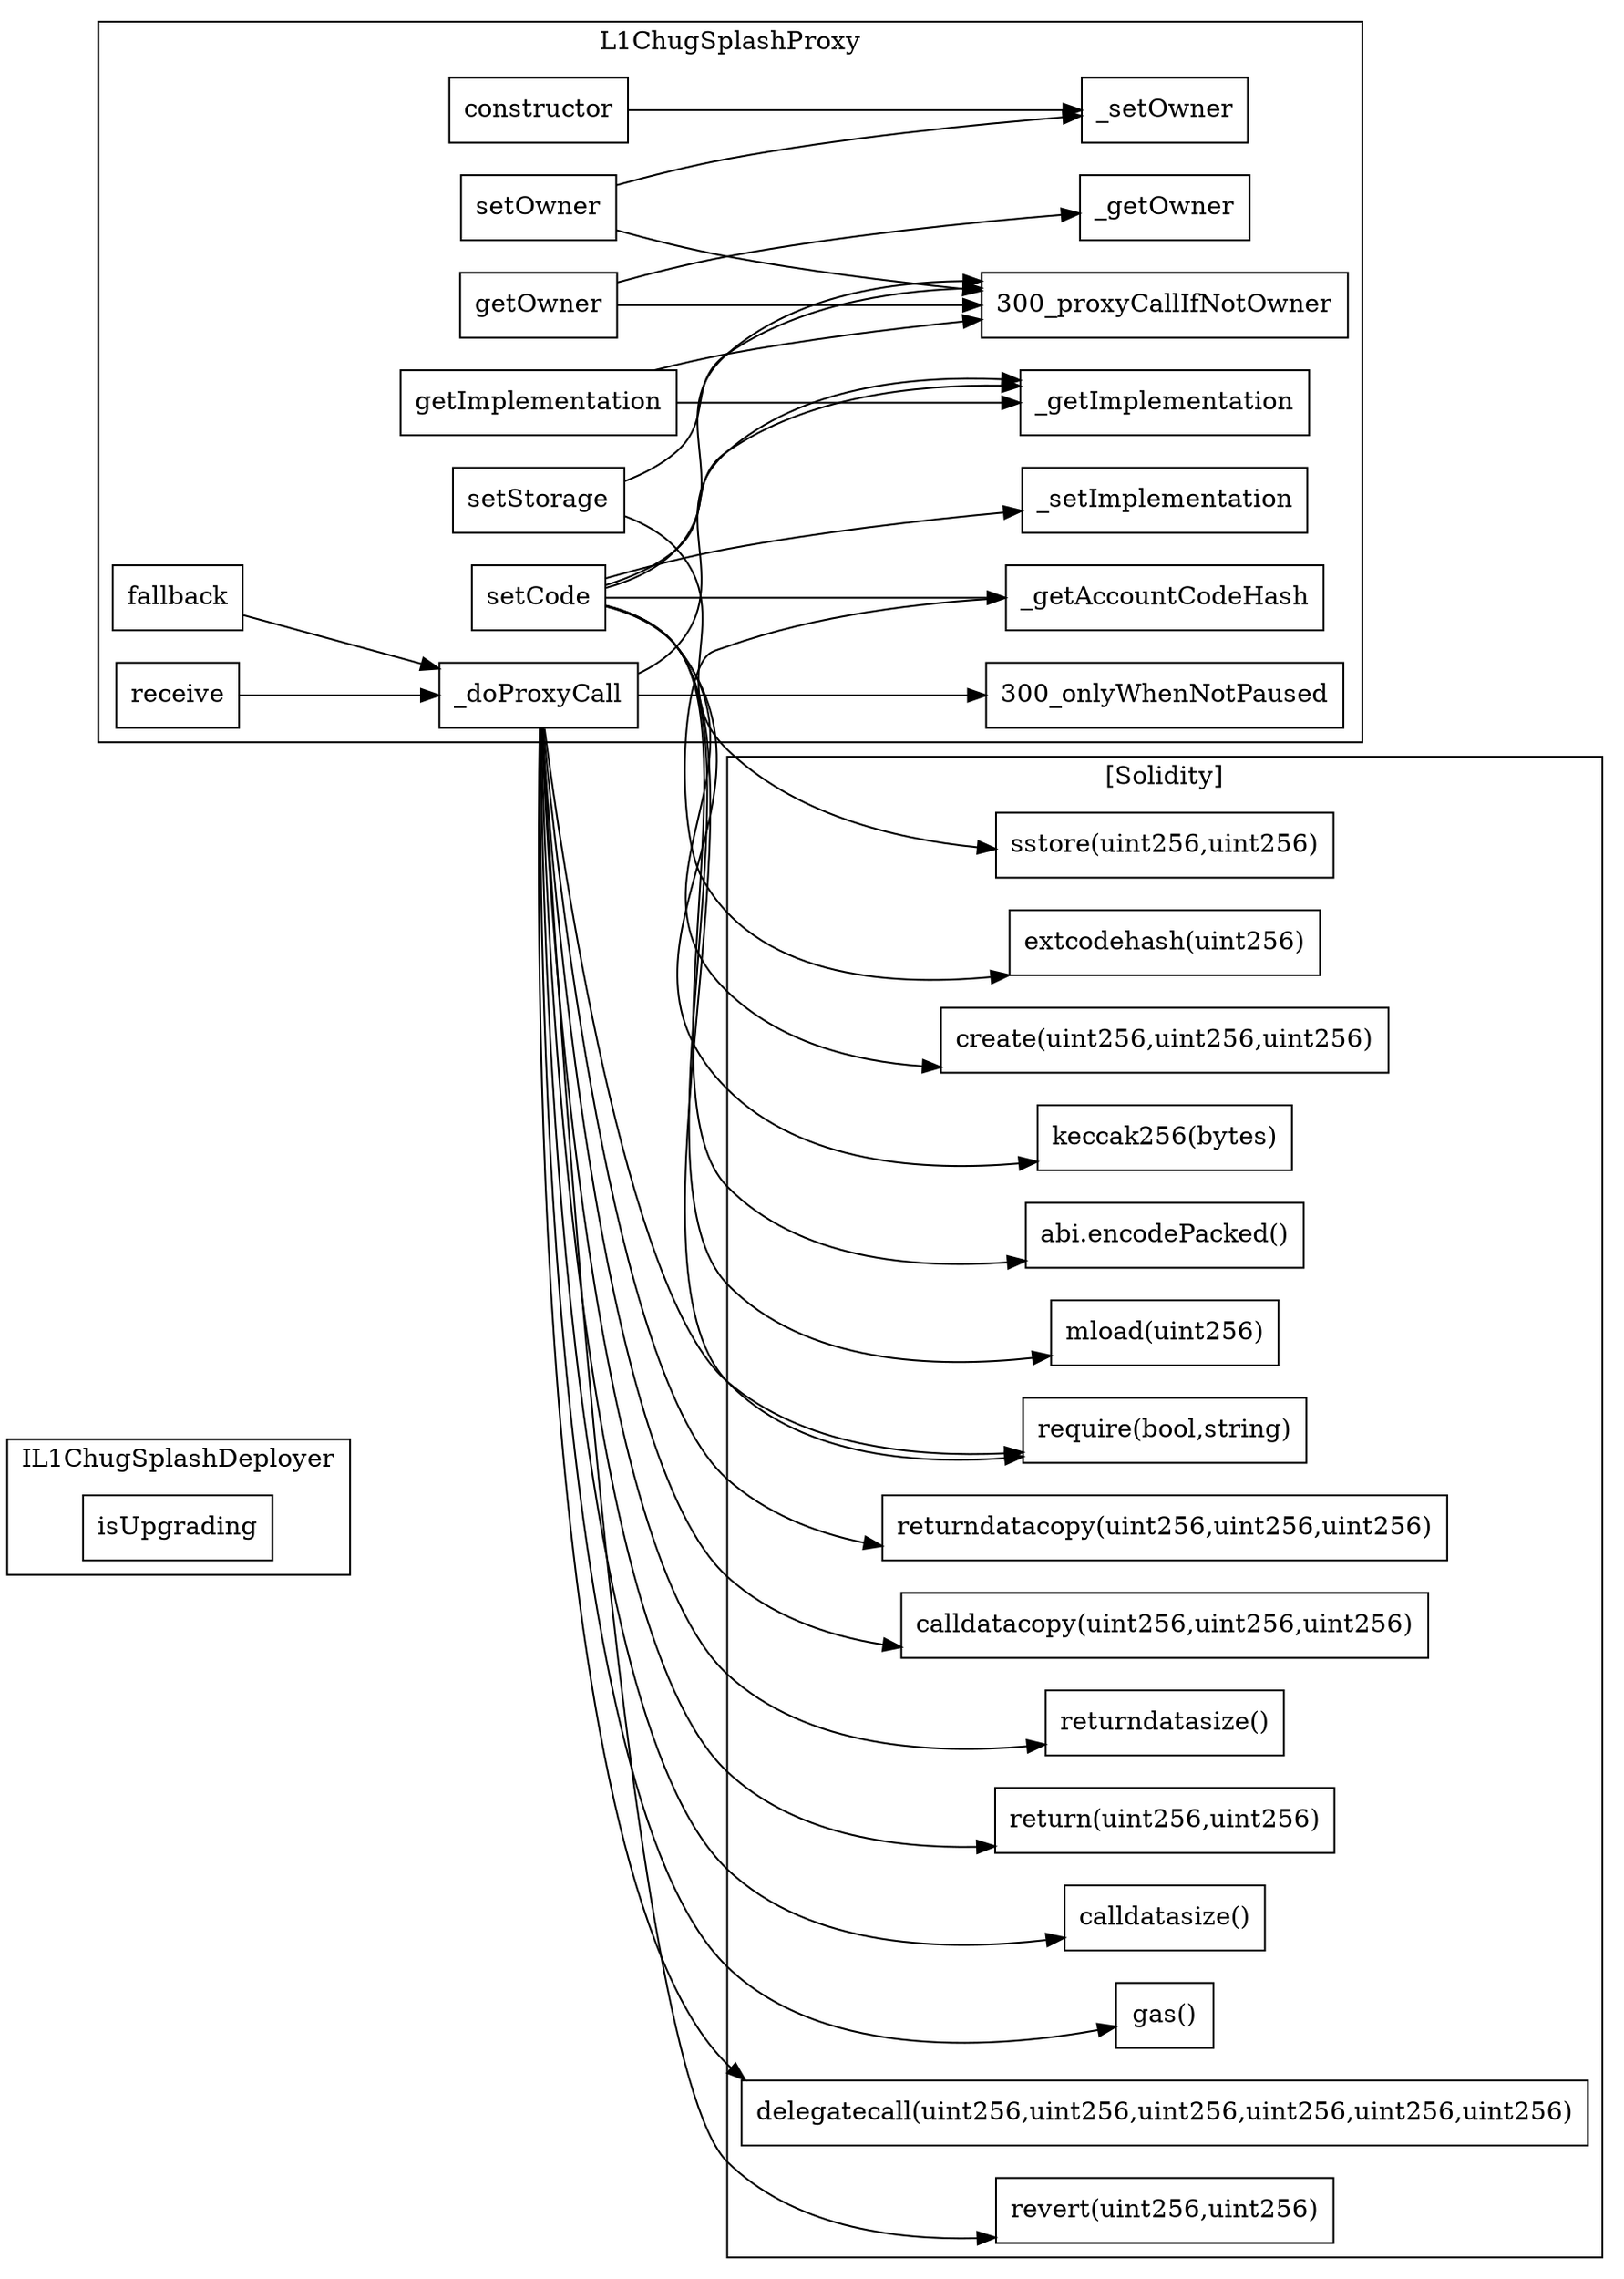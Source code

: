 strict digraph {
rankdir="LR"
node [shape=box]
subgraph cluster_8_IL1ChugSplashDeployer {
label = "IL1ChugSplashDeployer"
"8_isUpgrading" [label="isUpgrading"]
}subgraph cluster_300_L1ChugSplashProxy {
label = "L1ChugSplashProxy"
"300_getOwner" [label="getOwner"]
"300_constructor" [label="constructor"]
"300_getImplementation" [label="getImplementation"]
"300_setOwner" [label="setOwner"]
"300__getImplementation" [label="_getImplementation"]
"300_fallback" [label="fallback"]
"300_receive" [label="receive"]
"300__getAccountCodeHash" [label="_getAccountCodeHash"]
"300__getOwner" [label="_getOwner"]
"300_setCode" [label="setCode"]
"300__doProxyCall" [label="_doProxyCall"]
"300__setOwner" [label="_setOwner"]
"300__setImplementation" [label="_setImplementation"]
"300_setStorage" [label="setStorage"]
"300_receive" -> "300__doProxyCall"
"300__doProxyCall" -> "300_onlyWhenNotPaused"
"300_setOwner" -> "300_proxyCallIfNotOwner"
"300_setCode" -> "300__getImplementation"
"300_getOwner" -> "300__getOwner"
"300_setStorage" -> "300_proxyCallIfNotOwner"
"300_setCode" -> "300__setImplementation"
"300__doProxyCall" -> "300__getImplementation"
"300_setOwner" -> "300__setOwner"
"300_getImplementation" -> "300_proxyCallIfNotOwner"
"300_getImplementation" -> "300__getImplementation"
"300_setCode" -> "300__getAccountCodeHash"
"300_constructor" -> "300__setOwner"
"300_setCode" -> "300_proxyCallIfNotOwner"
"300_fallback" -> "300__doProxyCall"
"300_getOwner" -> "300_proxyCallIfNotOwner"
}subgraph cluster_solidity {
label = "[Solidity]"
"returndatasize()" 
"return(uint256,uint256)" 
"require(bool,string)" 
"gas()" 
"delegatecall(uint256,uint256,uint256,uint256,uint256,uint256)" 
"mload(uint256)" 
"create(uint256,uint256,uint256)" 
"calldatacopy(uint256,uint256,uint256)" 
"keccak256(bytes)" 
"revert(uint256,uint256)" 
"returndatacopy(uint256,uint256,uint256)" 
"sstore(uint256,uint256)" 
"extcodehash(uint256)" 
"calldatasize()" 
"abi.encodePacked()" 
"300_setCode" -> "mload(uint256)"
"300_setCode" -> "keccak256(bytes)"
"300__doProxyCall" -> "calldatacopy(uint256,uint256,uint256)"
"300__doProxyCall" -> "gas()"
"300__doProxyCall" -> "calldatasize()"
"300__doProxyCall" -> "returndatacopy(uint256,uint256,uint256)"
"300_setCode" -> "abi.encodePacked()"
"300_setCode" -> "create(uint256,uint256,uint256)"
"300_setCode" -> "require(bool,string)"
"300__getAccountCodeHash" -> "extcodehash(uint256)"
"300__doProxyCall" -> "require(bool,string)"
"300__doProxyCall" -> "returndatasize()"
"300_setStorage" -> "sstore(uint256,uint256)"
"300__doProxyCall" -> "revert(uint256,uint256)"
"300__doProxyCall" -> "delegatecall(uint256,uint256,uint256,uint256,uint256,uint256)"
"300__doProxyCall" -> "return(uint256,uint256)"
}
}